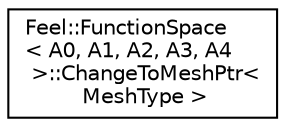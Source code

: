 digraph "Graphical Class Hierarchy"
{
 // LATEX_PDF_SIZE
  edge [fontname="Helvetica",fontsize="10",labelfontname="Helvetica",labelfontsize="10"];
  node [fontname="Helvetica",fontsize="10",shape=record];
  rankdir="LR";
  Node0 [label="Feel::FunctionSpace\l\< A0, A1, A2, A3, A4\l \>::ChangeToMeshPtr\<\l MeshType \>",height=0.2,width=0.4,color="black", fillcolor="white", style="filled",URL="$structFeel_1_1FunctionSpace_1_1ChangeToMeshPtr.html",tooltip=" "];
}
